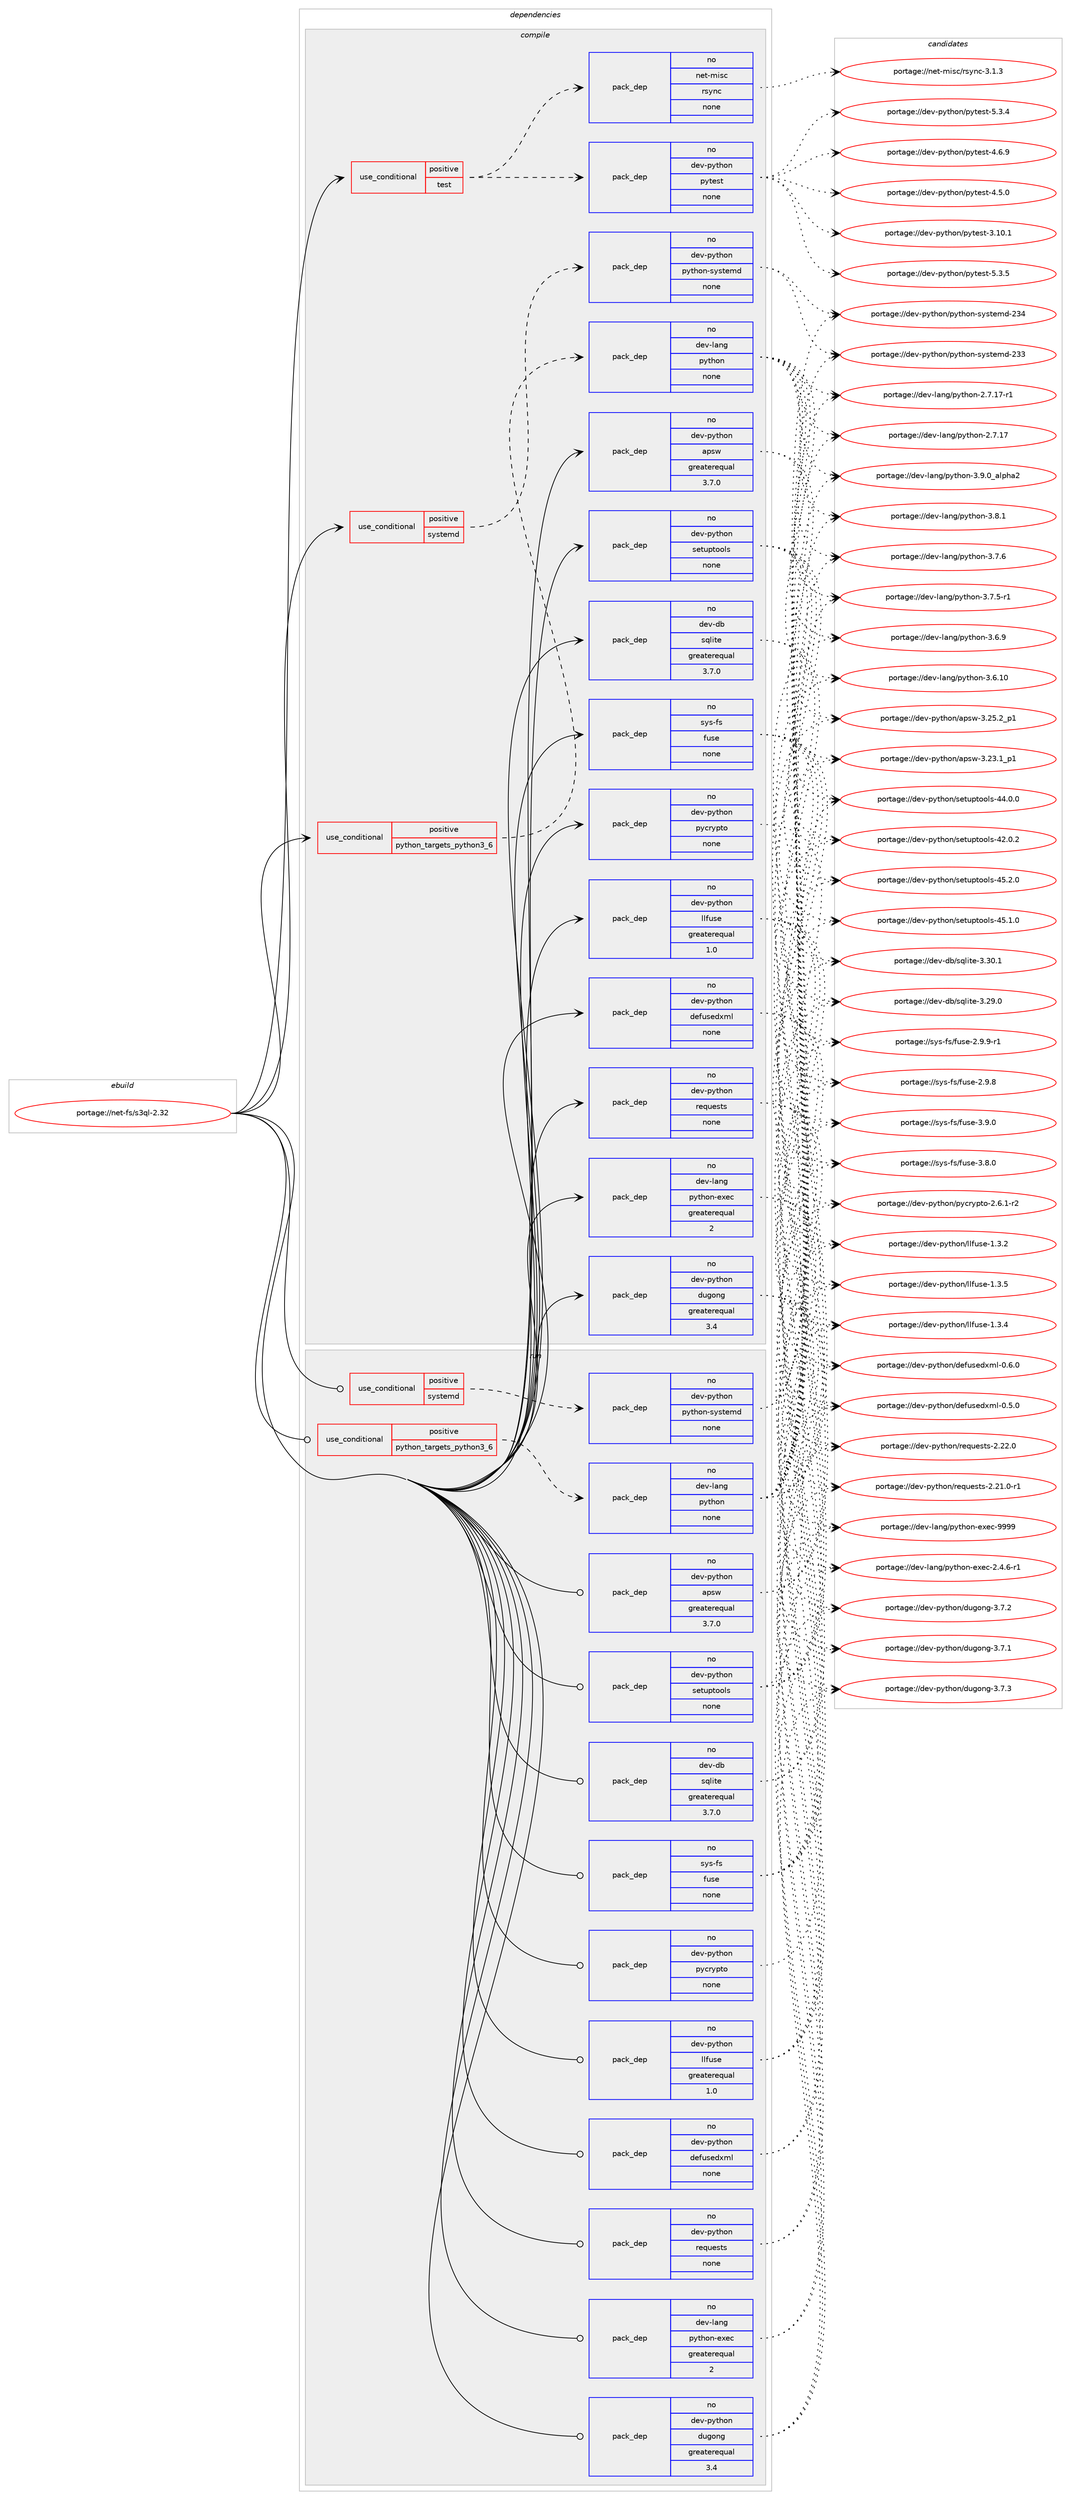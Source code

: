 digraph prolog {

# *************
# Graph options
# *************

newrank=true;
concentrate=true;
compound=true;
graph [rankdir=LR,fontname=Helvetica,fontsize=10,ranksep=1.5];#, ranksep=2.5, nodesep=0.2];
edge  [arrowhead=vee];
node  [fontname=Helvetica,fontsize=10];

# **********
# The ebuild
# **********

subgraph cluster_leftcol {
color=gray;
rank=same;
label=<<i>ebuild</i>>;
id [label="portage://net-fs/s3ql-2.32", color=red, width=4, href="../net-fs/s3ql-2.32.svg"];
}

# ****************
# The dependencies
# ****************

subgraph cluster_midcol {
color=gray;
label=<<i>dependencies</i>>;
subgraph cluster_compile {
fillcolor="#eeeeee";
style=filled;
label=<<i>compile</i>>;
subgraph cond32334 {
dependency147365 [label=<<TABLE BORDER="0" CELLBORDER="1" CELLSPACING="0" CELLPADDING="4"><TR><TD ROWSPAN="3" CELLPADDING="10">use_conditional</TD></TR><TR><TD>positive</TD></TR><TR><TD>python_targets_python3_6</TD></TR></TABLE>>, shape=none, color=red];
subgraph pack112613 {
dependency147366 [label=<<TABLE BORDER="0" CELLBORDER="1" CELLSPACING="0" CELLPADDING="4" WIDTH="220"><TR><TD ROWSPAN="6" CELLPADDING="30">pack_dep</TD></TR><TR><TD WIDTH="110">no</TD></TR><TR><TD>dev-lang</TD></TR><TR><TD>python</TD></TR><TR><TD>none</TD></TR><TR><TD></TD></TR></TABLE>>, shape=none, color=blue];
}
dependency147365:e -> dependency147366:w [weight=20,style="dashed",arrowhead="vee"];
}
id:e -> dependency147365:w [weight=20,style="solid",arrowhead="vee"];
subgraph cond32335 {
dependency147367 [label=<<TABLE BORDER="0" CELLBORDER="1" CELLSPACING="0" CELLPADDING="4"><TR><TD ROWSPAN="3" CELLPADDING="10">use_conditional</TD></TR><TR><TD>positive</TD></TR><TR><TD>systemd</TD></TR></TABLE>>, shape=none, color=red];
subgraph pack112614 {
dependency147368 [label=<<TABLE BORDER="0" CELLBORDER="1" CELLSPACING="0" CELLPADDING="4" WIDTH="220"><TR><TD ROWSPAN="6" CELLPADDING="30">pack_dep</TD></TR><TR><TD WIDTH="110">no</TD></TR><TR><TD>dev-python</TD></TR><TR><TD>python-systemd</TD></TR><TR><TD>none</TD></TR><TR><TD></TD></TR></TABLE>>, shape=none, color=blue];
}
dependency147367:e -> dependency147368:w [weight=20,style="dashed",arrowhead="vee"];
}
id:e -> dependency147367:w [weight=20,style="solid",arrowhead="vee"];
subgraph cond32336 {
dependency147369 [label=<<TABLE BORDER="0" CELLBORDER="1" CELLSPACING="0" CELLPADDING="4"><TR><TD ROWSPAN="3" CELLPADDING="10">use_conditional</TD></TR><TR><TD>positive</TD></TR><TR><TD>test</TD></TR></TABLE>>, shape=none, color=red];
subgraph pack112615 {
dependency147370 [label=<<TABLE BORDER="0" CELLBORDER="1" CELLSPACING="0" CELLPADDING="4" WIDTH="220"><TR><TD ROWSPAN="6" CELLPADDING="30">pack_dep</TD></TR><TR><TD WIDTH="110">no</TD></TR><TR><TD>dev-python</TD></TR><TR><TD>pytest</TD></TR><TR><TD>none</TD></TR><TR><TD></TD></TR></TABLE>>, shape=none, color=blue];
}
dependency147369:e -> dependency147370:w [weight=20,style="dashed",arrowhead="vee"];
subgraph pack112616 {
dependency147371 [label=<<TABLE BORDER="0" CELLBORDER="1" CELLSPACING="0" CELLPADDING="4" WIDTH="220"><TR><TD ROWSPAN="6" CELLPADDING="30">pack_dep</TD></TR><TR><TD WIDTH="110">no</TD></TR><TR><TD>net-misc</TD></TR><TR><TD>rsync</TD></TR><TR><TD>none</TD></TR><TR><TD></TD></TR></TABLE>>, shape=none, color=blue];
}
dependency147369:e -> dependency147371:w [weight=20,style="dashed",arrowhead="vee"];
}
id:e -> dependency147369:w [weight=20,style="solid",arrowhead="vee"];
subgraph pack112617 {
dependency147372 [label=<<TABLE BORDER="0" CELLBORDER="1" CELLSPACING="0" CELLPADDING="4" WIDTH="220"><TR><TD ROWSPAN="6" CELLPADDING="30">pack_dep</TD></TR><TR><TD WIDTH="110">no</TD></TR><TR><TD>dev-db</TD></TR><TR><TD>sqlite</TD></TR><TR><TD>greaterequal</TD></TR><TR><TD>3.7.0</TD></TR></TABLE>>, shape=none, color=blue];
}
id:e -> dependency147372:w [weight=20,style="solid",arrowhead="vee"];
subgraph pack112618 {
dependency147373 [label=<<TABLE BORDER="0" CELLBORDER="1" CELLSPACING="0" CELLPADDING="4" WIDTH="220"><TR><TD ROWSPAN="6" CELLPADDING="30">pack_dep</TD></TR><TR><TD WIDTH="110">no</TD></TR><TR><TD>dev-lang</TD></TR><TR><TD>python-exec</TD></TR><TR><TD>greaterequal</TD></TR><TR><TD>2</TD></TR></TABLE>>, shape=none, color=blue];
}
id:e -> dependency147373:w [weight=20,style="solid",arrowhead="vee"];
subgraph pack112619 {
dependency147374 [label=<<TABLE BORDER="0" CELLBORDER="1" CELLSPACING="0" CELLPADDING="4" WIDTH="220"><TR><TD ROWSPAN="6" CELLPADDING="30">pack_dep</TD></TR><TR><TD WIDTH="110">no</TD></TR><TR><TD>dev-python</TD></TR><TR><TD>apsw</TD></TR><TR><TD>greaterequal</TD></TR><TR><TD>3.7.0</TD></TR></TABLE>>, shape=none, color=blue];
}
id:e -> dependency147374:w [weight=20,style="solid",arrowhead="vee"];
subgraph pack112620 {
dependency147375 [label=<<TABLE BORDER="0" CELLBORDER="1" CELLSPACING="0" CELLPADDING="4" WIDTH="220"><TR><TD ROWSPAN="6" CELLPADDING="30">pack_dep</TD></TR><TR><TD WIDTH="110">no</TD></TR><TR><TD>dev-python</TD></TR><TR><TD>defusedxml</TD></TR><TR><TD>none</TD></TR><TR><TD></TD></TR></TABLE>>, shape=none, color=blue];
}
id:e -> dependency147375:w [weight=20,style="solid",arrowhead="vee"];
subgraph pack112621 {
dependency147376 [label=<<TABLE BORDER="0" CELLBORDER="1" CELLSPACING="0" CELLPADDING="4" WIDTH="220"><TR><TD ROWSPAN="6" CELLPADDING="30">pack_dep</TD></TR><TR><TD WIDTH="110">no</TD></TR><TR><TD>dev-python</TD></TR><TR><TD>dugong</TD></TR><TR><TD>greaterequal</TD></TR><TR><TD>3.4</TD></TR></TABLE>>, shape=none, color=blue];
}
id:e -> dependency147376:w [weight=20,style="solid",arrowhead="vee"];
subgraph pack112622 {
dependency147377 [label=<<TABLE BORDER="0" CELLBORDER="1" CELLSPACING="0" CELLPADDING="4" WIDTH="220"><TR><TD ROWSPAN="6" CELLPADDING="30">pack_dep</TD></TR><TR><TD WIDTH="110">no</TD></TR><TR><TD>dev-python</TD></TR><TR><TD>llfuse</TD></TR><TR><TD>greaterequal</TD></TR><TR><TD>1.0</TD></TR></TABLE>>, shape=none, color=blue];
}
id:e -> dependency147377:w [weight=20,style="solid",arrowhead="vee"];
subgraph pack112623 {
dependency147378 [label=<<TABLE BORDER="0" CELLBORDER="1" CELLSPACING="0" CELLPADDING="4" WIDTH="220"><TR><TD ROWSPAN="6" CELLPADDING="30">pack_dep</TD></TR><TR><TD WIDTH="110">no</TD></TR><TR><TD>dev-python</TD></TR><TR><TD>pycrypto</TD></TR><TR><TD>none</TD></TR><TR><TD></TD></TR></TABLE>>, shape=none, color=blue];
}
id:e -> dependency147378:w [weight=20,style="solid",arrowhead="vee"];
subgraph pack112624 {
dependency147379 [label=<<TABLE BORDER="0" CELLBORDER="1" CELLSPACING="0" CELLPADDING="4" WIDTH="220"><TR><TD ROWSPAN="6" CELLPADDING="30">pack_dep</TD></TR><TR><TD WIDTH="110">no</TD></TR><TR><TD>dev-python</TD></TR><TR><TD>requests</TD></TR><TR><TD>none</TD></TR><TR><TD></TD></TR></TABLE>>, shape=none, color=blue];
}
id:e -> dependency147379:w [weight=20,style="solid",arrowhead="vee"];
subgraph pack112625 {
dependency147380 [label=<<TABLE BORDER="0" CELLBORDER="1" CELLSPACING="0" CELLPADDING="4" WIDTH="220"><TR><TD ROWSPAN="6" CELLPADDING="30">pack_dep</TD></TR><TR><TD WIDTH="110">no</TD></TR><TR><TD>dev-python</TD></TR><TR><TD>setuptools</TD></TR><TR><TD>none</TD></TR><TR><TD></TD></TR></TABLE>>, shape=none, color=blue];
}
id:e -> dependency147380:w [weight=20,style="solid",arrowhead="vee"];
subgraph pack112626 {
dependency147381 [label=<<TABLE BORDER="0" CELLBORDER="1" CELLSPACING="0" CELLPADDING="4" WIDTH="220"><TR><TD ROWSPAN="6" CELLPADDING="30">pack_dep</TD></TR><TR><TD WIDTH="110">no</TD></TR><TR><TD>sys-fs</TD></TR><TR><TD>fuse</TD></TR><TR><TD>none</TD></TR><TR><TD></TD></TR></TABLE>>, shape=none, color=blue];
}
id:e -> dependency147381:w [weight=20,style="solid",arrowhead="vee"];
}
subgraph cluster_compileandrun {
fillcolor="#eeeeee";
style=filled;
label=<<i>compile and run</i>>;
}
subgraph cluster_run {
fillcolor="#eeeeee";
style=filled;
label=<<i>run</i>>;
subgraph cond32337 {
dependency147382 [label=<<TABLE BORDER="0" CELLBORDER="1" CELLSPACING="0" CELLPADDING="4"><TR><TD ROWSPAN="3" CELLPADDING="10">use_conditional</TD></TR><TR><TD>positive</TD></TR><TR><TD>python_targets_python3_6</TD></TR></TABLE>>, shape=none, color=red];
subgraph pack112627 {
dependency147383 [label=<<TABLE BORDER="0" CELLBORDER="1" CELLSPACING="0" CELLPADDING="4" WIDTH="220"><TR><TD ROWSPAN="6" CELLPADDING="30">pack_dep</TD></TR><TR><TD WIDTH="110">no</TD></TR><TR><TD>dev-lang</TD></TR><TR><TD>python</TD></TR><TR><TD>none</TD></TR><TR><TD></TD></TR></TABLE>>, shape=none, color=blue];
}
dependency147382:e -> dependency147383:w [weight=20,style="dashed",arrowhead="vee"];
}
id:e -> dependency147382:w [weight=20,style="solid",arrowhead="odot"];
subgraph cond32338 {
dependency147384 [label=<<TABLE BORDER="0" CELLBORDER="1" CELLSPACING="0" CELLPADDING="4"><TR><TD ROWSPAN="3" CELLPADDING="10">use_conditional</TD></TR><TR><TD>positive</TD></TR><TR><TD>systemd</TD></TR></TABLE>>, shape=none, color=red];
subgraph pack112628 {
dependency147385 [label=<<TABLE BORDER="0" CELLBORDER="1" CELLSPACING="0" CELLPADDING="4" WIDTH="220"><TR><TD ROWSPAN="6" CELLPADDING="30">pack_dep</TD></TR><TR><TD WIDTH="110">no</TD></TR><TR><TD>dev-python</TD></TR><TR><TD>python-systemd</TD></TR><TR><TD>none</TD></TR><TR><TD></TD></TR></TABLE>>, shape=none, color=blue];
}
dependency147384:e -> dependency147385:w [weight=20,style="dashed",arrowhead="vee"];
}
id:e -> dependency147384:w [weight=20,style="solid",arrowhead="odot"];
subgraph pack112629 {
dependency147386 [label=<<TABLE BORDER="0" CELLBORDER="1" CELLSPACING="0" CELLPADDING="4" WIDTH="220"><TR><TD ROWSPAN="6" CELLPADDING="30">pack_dep</TD></TR><TR><TD WIDTH="110">no</TD></TR><TR><TD>dev-db</TD></TR><TR><TD>sqlite</TD></TR><TR><TD>greaterequal</TD></TR><TR><TD>3.7.0</TD></TR></TABLE>>, shape=none, color=blue];
}
id:e -> dependency147386:w [weight=20,style="solid",arrowhead="odot"];
subgraph pack112630 {
dependency147387 [label=<<TABLE BORDER="0" CELLBORDER="1" CELLSPACING="0" CELLPADDING="4" WIDTH="220"><TR><TD ROWSPAN="6" CELLPADDING="30">pack_dep</TD></TR><TR><TD WIDTH="110">no</TD></TR><TR><TD>dev-lang</TD></TR><TR><TD>python-exec</TD></TR><TR><TD>greaterequal</TD></TR><TR><TD>2</TD></TR></TABLE>>, shape=none, color=blue];
}
id:e -> dependency147387:w [weight=20,style="solid",arrowhead="odot"];
subgraph pack112631 {
dependency147388 [label=<<TABLE BORDER="0" CELLBORDER="1" CELLSPACING="0" CELLPADDING="4" WIDTH="220"><TR><TD ROWSPAN="6" CELLPADDING="30">pack_dep</TD></TR><TR><TD WIDTH="110">no</TD></TR><TR><TD>dev-python</TD></TR><TR><TD>apsw</TD></TR><TR><TD>greaterequal</TD></TR><TR><TD>3.7.0</TD></TR></TABLE>>, shape=none, color=blue];
}
id:e -> dependency147388:w [weight=20,style="solid",arrowhead="odot"];
subgraph pack112632 {
dependency147389 [label=<<TABLE BORDER="0" CELLBORDER="1" CELLSPACING="0" CELLPADDING="4" WIDTH="220"><TR><TD ROWSPAN="6" CELLPADDING="30">pack_dep</TD></TR><TR><TD WIDTH="110">no</TD></TR><TR><TD>dev-python</TD></TR><TR><TD>defusedxml</TD></TR><TR><TD>none</TD></TR><TR><TD></TD></TR></TABLE>>, shape=none, color=blue];
}
id:e -> dependency147389:w [weight=20,style="solid",arrowhead="odot"];
subgraph pack112633 {
dependency147390 [label=<<TABLE BORDER="0" CELLBORDER="1" CELLSPACING="0" CELLPADDING="4" WIDTH="220"><TR><TD ROWSPAN="6" CELLPADDING="30">pack_dep</TD></TR><TR><TD WIDTH="110">no</TD></TR><TR><TD>dev-python</TD></TR><TR><TD>dugong</TD></TR><TR><TD>greaterequal</TD></TR><TR><TD>3.4</TD></TR></TABLE>>, shape=none, color=blue];
}
id:e -> dependency147390:w [weight=20,style="solid",arrowhead="odot"];
subgraph pack112634 {
dependency147391 [label=<<TABLE BORDER="0" CELLBORDER="1" CELLSPACING="0" CELLPADDING="4" WIDTH="220"><TR><TD ROWSPAN="6" CELLPADDING="30">pack_dep</TD></TR><TR><TD WIDTH="110">no</TD></TR><TR><TD>dev-python</TD></TR><TR><TD>llfuse</TD></TR><TR><TD>greaterequal</TD></TR><TR><TD>1.0</TD></TR></TABLE>>, shape=none, color=blue];
}
id:e -> dependency147391:w [weight=20,style="solid",arrowhead="odot"];
subgraph pack112635 {
dependency147392 [label=<<TABLE BORDER="0" CELLBORDER="1" CELLSPACING="0" CELLPADDING="4" WIDTH="220"><TR><TD ROWSPAN="6" CELLPADDING="30">pack_dep</TD></TR><TR><TD WIDTH="110">no</TD></TR><TR><TD>dev-python</TD></TR><TR><TD>pycrypto</TD></TR><TR><TD>none</TD></TR><TR><TD></TD></TR></TABLE>>, shape=none, color=blue];
}
id:e -> dependency147392:w [weight=20,style="solid",arrowhead="odot"];
subgraph pack112636 {
dependency147393 [label=<<TABLE BORDER="0" CELLBORDER="1" CELLSPACING="0" CELLPADDING="4" WIDTH="220"><TR><TD ROWSPAN="6" CELLPADDING="30">pack_dep</TD></TR><TR><TD WIDTH="110">no</TD></TR><TR><TD>dev-python</TD></TR><TR><TD>requests</TD></TR><TR><TD>none</TD></TR><TR><TD></TD></TR></TABLE>>, shape=none, color=blue];
}
id:e -> dependency147393:w [weight=20,style="solid",arrowhead="odot"];
subgraph pack112637 {
dependency147394 [label=<<TABLE BORDER="0" CELLBORDER="1" CELLSPACING="0" CELLPADDING="4" WIDTH="220"><TR><TD ROWSPAN="6" CELLPADDING="30">pack_dep</TD></TR><TR><TD WIDTH="110">no</TD></TR><TR><TD>dev-python</TD></TR><TR><TD>setuptools</TD></TR><TR><TD>none</TD></TR><TR><TD></TD></TR></TABLE>>, shape=none, color=blue];
}
id:e -> dependency147394:w [weight=20,style="solid",arrowhead="odot"];
subgraph pack112638 {
dependency147395 [label=<<TABLE BORDER="0" CELLBORDER="1" CELLSPACING="0" CELLPADDING="4" WIDTH="220"><TR><TD ROWSPAN="6" CELLPADDING="30">pack_dep</TD></TR><TR><TD WIDTH="110">no</TD></TR><TR><TD>sys-fs</TD></TR><TR><TD>fuse</TD></TR><TR><TD>none</TD></TR><TR><TD></TD></TR></TABLE>>, shape=none, color=blue];
}
id:e -> dependency147395:w [weight=20,style="solid",arrowhead="odot"];
}
}

# **************
# The candidates
# **************

subgraph cluster_choices {
rank=same;
color=gray;
label=<<i>candidates</i>>;

subgraph choice112613 {
color=black;
nodesep=1;
choice10010111845108971101034711212111610411111045514657464895971081121049750 [label="portage://dev-lang/python-3.9.0_alpha2", color=red, width=4,href="../dev-lang/python-3.9.0_alpha2.svg"];
choice100101118451089711010347112121116104111110455146564649 [label="portage://dev-lang/python-3.8.1", color=red, width=4,href="../dev-lang/python-3.8.1.svg"];
choice100101118451089711010347112121116104111110455146554654 [label="portage://dev-lang/python-3.7.6", color=red, width=4,href="../dev-lang/python-3.7.6.svg"];
choice1001011184510897110103471121211161041111104551465546534511449 [label="portage://dev-lang/python-3.7.5-r1", color=red, width=4,href="../dev-lang/python-3.7.5-r1.svg"];
choice100101118451089711010347112121116104111110455146544657 [label="portage://dev-lang/python-3.6.9", color=red, width=4,href="../dev-lang/python-3.6.9.svg"];
choice10010111845108971101034711212111610411111045514654464948 [label="portage://dev-lang/python-3.6.10", color=red, width=4,href="../dev-lang/python-3.6.10.svg"];
choice100101118451089711010347112121116104111110455046554649554511449 [label="portage://dev-lang/python-2.7.17-r1", color=red, width=4,href="../dev-lang/python-2.7.17-r1.svg"];
choice10010111845108971101034711212111610411111045504655464955 [label="portage://dev-lang/python-2.7.17", color=red, width=4,href="../dev-lang/python-2.7.17.svg"];
dependency147366:e -> choice10010111845108971101034711212111610411111045514657464895971081121049750:w [style=dotted,weight="100"];
dependency147366:e -> choice100101118451089711010347112121116104111110455146564649:w [style=dotted,weight="100"];
dependency147366:e -> choice100101118451089711010347112121116104111110455146554654:w [style=dotted,weight="100"];
dependency147366:e -> choice1001011184510897110103471121211161041111104551465546534511449:w [style=dotted,weight="100"];
dependency147366:e -> choice100101118451089711010347112121116104111110455146544657:w [style=dotted,weight="100"];
dependency147366:e -> choice10010111845108971101034711212111610411111045514654464948:w [style=dotted,weight="100"];
dependency147366:e -> choice100101118451089711010347112121116104111110455046554649554511449:w [style=dotted,weight="100"];
dependency147366:e -> choice10010111845108971101034711212111610411111045504655464955:w [style=dotted,weight="100"];
}
subgraph choice112614 {
color=black;
nodesep=1;
choice10010111845112121116104111110471121211161041111104511512111511610110910045505152 [label="portage://dev-python/python-systemd-234", color=red, width=4,href="../dev-python/python-systemd-234.svg"];
choice10010111845112121116104111110471121211161041111104511512111511610110910045505151 [label="portage://dev-python/python-systemd-233", color=red, width=4,href="../dev-python/python-systemd-233.svg"];
dependency147368:e -> choice10010111845112121116104111110471121211161041111104511512111511610110910045505152:w [style=dotted,weight="100"];
dependency147368:e -> choice10010111845112121116104111110471121211161041111104511512111511610110910045505151:w [style=dotted,weight="100"];
}
subgraph choice112615 {
color=black;
nodesep=1;
choice1001011184511212111610411111047112121116101115116455346514653 [label="portage://dev-python/pytest-5.3.5", color=red, width=4,href="../dev-python/pytest-5.3.5.svg"];
choice1001011184511212111610411111047112121116101115116455346514652 [label="portage://dev-python/pytest-5.3.4", color=red, width=4,href="../dev-python/pytest-5.3.4.svg"];
choice1001011184511212111610411111047112121116101115116455246544657 [label="portage://dev-python/pytest-4.6.9", color=red, width=4,href="../dev-python/pytest-4.6.9.svg"];
choice1001011184511212111610411111047112121116101115116455246534648 [label="portage://dev-python/pytest-4.5.0", color=red, width=4,href="../dev-python/pytest-4.5.0.svg"];
choice100101118451121211161041111104711212111610111511645514649484649 [label="portage://dev-python/pytest-3.10.1", color=red, width=4,href="../dev-python/pytest-3.10.1.svg"];
dependency147370:e -> choice1001011184511212111610411111047112121116101115116455346514653:w [style=dotted,weight="100"];
dependency147370:e -> choice1001011184511212111610411111047112121116101115116455346514652:w [style=dotted,weight="100"];
dependency147370:e -> choice1001011184511212111610411111047112121116101115116455246544657:w [style=dotted,weight="100"];
dependency147370:e -> choice1001011184511212111610411111047112121116101115116455246534648:w [style=dotted,weight="100"];
dependency147370:e -> choice100101118451121211161041111104711212111610111511645514649484649:w [style=dotted,weight="100"];
}
subgraph choice112616 {
color=black;
nodesep=1;
choice11010111645109105115994711411512111099455146494651 [label="portage://net-misc/rsync-3.1.3", color=red, width=4,href="../net-misc/rsync-3.1.3.svg"];
dependency147371:e -> choice11010111645109105115994711411512111099455146494651:w [style=dotted,weight="100"];
}
subgraph choice112617 {
color=black;
nodesep=1;
choice10010111845100984711511310810511610145514651484649 [label="portage://dev-db/sqlite-3.30.1", color=red, width=4,href="../dev-db/sqlite-3.30.1.svg"];
choice10010111845100984711511310810511610145514650574648 [label="portage://dev-db/sqlite-3.29.0", color=red, width=4,href="../dev-db/sqlite-3.29.0.svg"];
dependency147372:e -> choice10010111845100984711511310810511610145514651484649:w [style=dotted,weight="100"];
dependency147372:e -> choice10010111845100984711511310810511610145514650574648:w [style=dotted,weight="100"];
}
subgraph choice112618 {
color=black;
nodesep=1;
choice10010111845108971101034711212111610411111045101120101994557575757 [label="portage://dev-lang/python-exec-9999", color=red, width=4,href="../dev-lang/python-exec-9999.svg"];
choice10010111845108971101034711212111610411111045101120101994550465246544511449 [label="portage://dev-lang/python-exec-2.4.6-r1", color=red, width=4,href="../dev-lang/python-exec-2.4.6-r1.svg"];
dependency147373:e -> choice10010111845108971101034711212111610411111045101120101994557575757:w [style=dotted,weight="100"];
dependency147373:e -> choice10010111845108971101034711212111610411111045101120101994550465246544511449:w [style=dotted,weight="100"];
}
subgraph choice112619 {
color=black;
nodesep=1;
choice100101118451121211161041111104797112115119455146505346509511249 [label="portage://dev-python/apsw-3.25.2_p1", color=red, width=4,href="../dev-python/apsw-3.25.2_p1.svg"];
choice100101118451121211161041111104797112115119455146505146499511249 [label="portage://dev-python/apsw-3.23.1_p1", color=red, width=4,href="../dev-python/apsw-3.23.1_p1.svg"];
dependency147374:e -> choice100101118451121211161041111104797112115119455146505346509511249:w [style=dotted,weight="100"];
dependency147374:e -> choice100101118451121211161041111104797112115119455146505146499511249:w [style=dotted,weight="100"];
}
subgraph choice112620 {
color=black;
nodesep=1;
choice1001011184511212111610411111047100101102117115101100120109108454846544648 [label="portage://dev-python/defusedxml-0.6.0", color=red, width=4,href="../dev-python/defusedxml-0.6.0.svg"];
choice1001011184511212111610411111047100101102117115101100120109108454846534648 [label="portage://dev-python/defusedxml-0.5.0", color=red, width=4,href="../dev-python/defusedxml-0.5.0.svg"];
dependency147375:e -> choice1001011184511212111610411111047100101102117115101100120109108454846544648:w [style=dotted,weight="100"];
dependency147375:e -> choice1001011184511212111610411111047100101102117115101100120109108454846534648:w [style=dotted,weight="100"];
}
subgraph choice112621 {
color=black;
nodesep=1;
choice1001011184511212111610411111047100117103111110103455146554651 [label="portage://dev-python/dugong-3.7.3", color=red, width=4,href="../dev-python/dugong-3.7.3.svg"];
choice1001011184511212111610411111047100117103111110103455146554650 [label="portage://dev-python/dugong-3.7.2", color=red, width=4,href="../dev-python/dugong-3.7.2.svg"];
choice1001011184511212111610411111047100117103111110103455146554649 [label="portage://dev-python/dugong-3.7.1", color=red, width=4,href="../dev-python/dugong-3.7.1.svg"];
dependency147376:e -> choice1001011184511212111610411111047100117103111110103455146554651:w [style=dotted,weight="100"];
dependency147376:e -> choice1001011184511212111610411111047100117103111110103455146554650:w [style=dotted,weight="100"];
dependency147376:e -> choice1001011184511212111610411111047100117103111110103455146554649:w [style=dotted,weight="100"];
}
subgraph choice112622 {
color=black;
nodesep=1;
choice1001011184511212111610411111047108108102117115101454946514653 [label="portage://dev-python/llfuse-1.3.5", color=red, width=4,href="../dev-python/llfuse-1.3.5.svg"];
choice1001011184511212111610411111047108108102117115101454946514652 [label="portage://dev-python/llfuse-1.3.4", color=red, width=4,href="../dev-python/llfuse-1.3.4.svg"];
choice1001011184511212111610411111047108108102117115101454946514650 [label="portage://dev-python/llfuse-1.3.2", color=red, width=4,href="../dev-python/llfuse-1.3.2.svg"];
dependency147377:e -> choice1001011184511212111610411111047108108102117115101454946514653:w [style=dotted,weight="100"];
dependency147377:e -> choice1001011184511212111610411111047108108102117115101454946514652:w [style=dotted,weight="100"];
dependency147377:e -> choice1001011184511212111610411111047108108102117115101454946514650:w [style=dotted,weight="100"];
}
subgraph choice112623 {
color=black;
nodesep=1;
choice1001011184511212111610411111047112121991141211121161114550465446494511450 [label="portage://dev-python/pycrypto-2.6.1-r2", color=red, width=4,href="../dev-python/pycrypto-2.6.1-r2.svg"];
dependency147378:e -> choice1001011184511212111610411111047112121991141211121161114550465446494511450:w [style=dotted,weight="100"];
}
subgraph choice112624 {
color=black;
nodesep=1;
choice100101118451121211161041111104711410111311710111511611545504650504648 [label="portage://dev-python/requests-2.22.0", color=red, width=4,href="../dev-python/requests-2.22.0.svg"];
choice1001011184511212111610411111047114101113117101115116115455046504946484511449 [label="portage://dev-python/requests-2.21.0-r1", color=red, width=4,href="../dev-python/requests-2.21.0-r1.svg"];
dependency147379:e -> choice100101118451121211161041111104711410111311710111511611545504650504648:w [style=dotted,weight="100"];
dependency147379:e -> choice1001011184511212111610411111047114101113117101115116115455046504946484511449:w [style=dotted,weight="100"];
}
subgraph choice112625 {
color=black;
nodesep=1;
choice100101118451121211161041111104711510111611711211611111110811545525346504648 [label="portage://dev-python/setuptools-45.2.0", color=red, width=4,href="../dev-python/setuptools-45.2.0.svg"];
choice100101118451121211161041111104711510111611711211611111110811545525346494648 [label="portage://dev-python/setuptools-45.1.0", color=red, width=4,href="../dev-python/setuptools-45.1.0.svg"];
choice100101118451121211161041111104711510111611711211611111110811545525246484648 [label="portage://dev-python/setuptools-44.0.0", color=red, width=4,href="../dev-python/setuptools-44.0.0.svg"];
choice100101118451121211161041111104711510111611711211611111110811545525046484650 [label="portage://dev-python/setuptools-42.0.2", color=red, width=4,href="../dev-python/setuptools-42.0.2.svg"];
dependency147380:e -> choice100101118451121211161041111104711510111611711211611111110811545525346504648:w [style=dotted,weight="100"];
dependency147380:e -> choice100101118451121211161041111104711510111611711211611111110811545525346494648:w [style=dotted,weight="100"];
dependency147380:e -> choice100101118451121211161041111104711510111611711211611111110811545525246484648:w [style=dotted,weight="100"];
dependency147380:e -> choice100101118451121211161041111104711510111611711211611111110811545525046484650:w [style=dotted,weight="100"];
}
subgraph choice112626 {
color=black;
nodesep=1;
choice1151211154510211547102117115101455146574648 [label="portage://sys-fs/fuse-3.9.0", color=red, width=4,href="../sys-fs/fuse-3.9.0.svg"];
choice1151211154510211547102117115101455146564648 [label="portage://sys-fs/fuse-3.8.0", color=red, width=4,href="../sys-fs/fuse-3.8.0.svg"];
choice11512111545102115471021171151014550465746574511449 [label="portage://sys-fs/fuse-2.9.9-r1", color=red, width=4,href="../sys-fs/fuse-2.9.9-r1.svg"];
choice1151211154510211547102117115101455046574656 [label="portage://sys-fs/fuse-2.9.8", color=red, width=4,href="../sys-fs/fuse-2.9.8.svg"];
dependency147381:e -> choice1151211154510211547102117115101455146574648:w [style=dotted,weight="100"];
dependency147381:e -> choice1151211154510211547102117115101455146564648:w [style=dotted,weight="100"];
dependency147381:e -> choice11512111545102115471021171151014550465746574511449:w [style=dotted,weight="100"];
dependency147381:e -> choice1151211154510211547102117115101455046574656:w [style=dotted,weight="100"];
}
subgraph choice112627 {
color=black;
nodesep=1;
choice10010111845108971101034711212111610411111045514657464895971081121049750 [label="portage://dev-lang/python-3.9.0_alpha2", color=red, width=4,href="../dev-lang/python-3.9.0_alpha2.svg"];
choice100101118451089711010347112121116104111110455146564649 [label="portage://dev-lang/python-3.8.1", color=red, width=4,href="../dev-lang/python-3.8.1.svg"];
choice100101118451089711010347112121116104111110455146554654 [label="portage://dev-lang/python-3.7.6", color=red, width=4,href="../dev-lang/python-3.7.6.svg"];
choice1001011184510897110103471121211161041111104551465546534511449 [label="portage://dev-lang/python-3.7.5-r1", color=red, width=4,href="../dev-lang/python-3.7.5-r1.svg"];
choice100101118451089711010347112121116104111110455146544657 [label="portage://dev-lang/python-3.6.9", color=red, width=4,href="../dev-lang/python-3.6.9.svg"];
choice10010111845108971101034711212111610411111045514654464948 [label="portage://dev-lang/python-3.6.10", color=red, width=4,href="../dev-lang/python-3.6.10.svg"];
choice100101118451089711010347112121116104111110455046554649554511449 [label="portage://dev-lang/python-2.7.17-r1", color=red, width=4,href="../dev-lang/python-2.7.17-r1.svg"];
choice10010111845108971101034711212111610411111045504655464955 [label="portage://dev-lang/python-2.7.17", color=red, width=4,href="../dev-lang/python-2.7.17.svg"];
dependency147383:e -> choice10010111845108971101034711212111610411111045514657464895971081121049750:w [style=dotted,weight="100"];
dependency147383:e -> choice100101118451089711010347112121116104111110455146564649:w [style=dotted,weight="100"];
dependency147383:e -> choice100101118451089711010347112121116104111110455146554654:w [style=dotted,weight="100"];
dependency147383:e -> choice1001011184510897110103471121211161041111104551465546534511449:w [style=dotted,weight="100"];
dependency147383:e -> choice100101118451089711010347112121116104111110455146544657:w [style=dotted,weight="100"];
dependency147383:e -> choice10010111845108971101034711212111610411111045514654464948:w [style=dotted,weight="100"];
dependency147383:e -> choice100101118451089711010347112121116104111110455046554649554511449:w [style=dotted,weight="100"];
dependency147383:e -> choice10010111845108971101034711212111610411111045504655464955:w [style=dotted,weight="100"];
}
subgraph choice112628 {
color=black;
nodesep=1;
choice10010111845112121116104111110471121211161041111104511512111511610110910045505152 [label="portage://dev-python/python-systemd-234", color=red, width=4,href="../dev-python/python-systemd-234.svg"];
choice10010111845112121116104111110471121211161041111104511512111511610110910045505151 [label="portage://dev-python/python-systemd-233", color=red, width=4,href="../dev-python/python-systemd-233.svg"];
dependency147385:e -> choice10010111845112121116104111110471121211161041111104511512111511610110910045505152:w [style=dotted,weight="100"];
dependency147385:e -> choice10010111845112121116104111110471121211161041111104511512111511610110910045505151:w [style=dotted,weight="100"];
}
subgraph choice112629 {
color=black;
nodesep=1;
choice10010111845100984711511310810511610145514651484649 [label="portage://dev-db/sqlite-3.30.1", color=red, width=4,href="../dev-db/sqlite-3.30.1.svg"];
choice10010111845100984711511310810511610145514650574648 [label="portage://dev-db/sqlite-3.29.0", color=red, width=4,href="../dev-db/sqlite-3.29.0.svg"];
dependency147386:e -> choice10010111845100984711511310810511610145514651484649:w [style=dotted,weight="100"];
dependency147386:e -> choice10010111845100984711511310810511610145514650574648:w [style=dotted,weight="100"];
}
subgraph choice112630 {
color=black;
nodesep=1;
choice10010111845108971101034711212111610411111045101120101994557575757 [label="portage://dev-lang/python-exec-9999", color=red, width=4,href="../dev-lang/python-exec-9999.svg"];
choice10010111845108971101034711212111610411111045101120101994550465246544511449 [label="portage://dev-lang/python-exec-2.4.6-r1", color=red, width=4,href="../dev-lang/python-exec-2.4.6-r1.svg"];
dependency147387:e -> choice10010111845108971101034711212111610411111045101120101994557575757:w [style=dotted,weight="100"];
dependency147387:e -> choice10010111845108971101034711212111610411111045101120101994550465246544511449:w [style=dotted,weight="100"];
}
subgraph choice112631 {
color=black;
nodesep=1;
choice100101118451121211161041111104797112115119455146505346509511249 [label="portage://dev-python/apsw-3.25.2_p1", color=red, width=4,href="../dev-python/apsw-3.25.2_p1.svg"];
choice100101118451121211161041111104797112115119455146505146499511249 [label="portage://dev-python/apsw-3.23.1_p1", color=red, width=4,href="../dev-python/apsw-3.23.1_p1.svg"];
dependency147388:e -> choice100101118451121211161041111104797112115119455146505346509511249:w [style=dotted,weight="100"];
dependency147388:e -> choice100101118451121211161041111104797112115119455146505146499511249:w [style=dotted,weight="100"];
}
subgraph choice112632 {
color=black;
nodesep=1;
choice1001011184511212111610411111047100101102117115101100120109108454846544648 [label="portage://dev-python/defusedxml-0.6.0", color=red, width=4,href="../dev-python/defusedxml-0.6.0.svg"];
choice1001011184511212111610411111047100101102117115101100120109108454846534648 [label="portage://dev-python/defusedxml-0.5.0", color=red, width=4,href="../dev-python/defusedxml-0.5.0.svg"];
dependency147389:e -> choice1001011184511212111610411111047100101102117115101100120109108454846544648:w [style=dotted,weight="100"];
dependency147389:e -> choice1001011184511212111610411111047100101102117115101100120109108454846534648:w [style=dotted,weight="100"];
}
subgraph choice112633 {
color=black;
nodesep=1;
choice1001011184511212111610411111047100117103111110103455146554651 [label="portage://dev-python/dugong-3.7.3", color=red, width=4,href="../dev-python/dugong-3.7.3.svg"];
choice1001011184511212111610411111047100117103111110103455146554650 [label="portage://dev-python/dugong-3.7.2", color=red, width=4,href="../dev-python/dugong-3.7.2.svg"];
choice1001011184511212111610411111047100117103111110103455146554649 [label="portage://dev-python/dugong-3.7.1", color=red, width=4,href="../dev-python/dugong-3.7.1.svg"];
dependency147390:e -> choice1001011184511212111610411111047100117103111110103455146554651:w [style=dotted,weight="100"];
dependency147390:e -> choice1001011184511212111610411111047100117103111110103455146554650:w [style=dotted,weight="100"];
dependency147390:e -> choice1001011184511212111610411111047100117103111110103455146554649:w [style=dotted,weight="100"];
}
subgraph choice112634 {
color=black;
nodesep=1;
choice1001011184511212111610411111047108108102117115101454946514653 [label="portage://dev-python/llfuse-1.3.5", color=red, width=4,href="../dev-python/llfuse-1.3.5.svg"];
choice1001011184511212111610411111047108108102117115101454946514652 [label="portage://dev-python/llfuse-1.3.4", color=red, width=4,href="../dev-python/llfuse-1.3.4.svg"];
choice1001011184511212111610411111047108108102117115101454946514650 [label="portage://dev-python/llfuse-1.3.2", color=red, width=4,href="../dev-python/llfuse-1.3.2.svg"];
dependency147391:e -> choice1001011184511212111610411111047108108102117115101454946514653:w [style=dotted,weight="100"];
dependency147391:e -> choice1001011184511212111610411111047108108102117115101454946514652:w [style=dotted,weight="100"];
dependency147391:e -> choice1001011184511212111610411111047108108102117115101454946514650:w [style=dotted,weight="100"];
}
subgraph choice112635 {
color=black;
nodesep=1;
choice1001011184511212111610411111047112121991141211121161114550465446494511450 [label="portage://dev-python/pycrypto-2.6.1-r2", color=red, width=4,href="../dev-python/pycrypto-2.6.1-r2.svg"];
dependency147392:e -> choice1001011184511212111610411111047112121991141211121161114550465446494511450:w [style=dotted,weight="100"];
}
subgraph choice112636 {
color=black;
nodesep=1;
choice100101118451121211161041111104711410111311710111511611545504650504648 [label="portage://dev-python/requests-2.22.0", color=red, width=4,href="../dev-python/requests-2.22.0.svg"];
choice1001011184511212111610411111047114101113117101115116115455046504946484511449 [label="portage://dev-python/requests-2.21.0-r1", color=red, width=4,href="../dev-python/requests-2.21.0-r1.svg"];
dependency147393:e -> choice100101118451121211161041111104711410111311710111511611545504650504648:w [style=dotted,weight="100"];
dependency147393:e -> choice1001011184511212111610411111047114101113117101115116115455046504946484511449:w [style=dotted,weight="100"];
}
subgraph choice112637 {
color=black;
nodesep=1;
choice100101118451121211161041111104711510111611711211611111110811545525346504648 [label="portage://dev-python/setuptools-45.2.0", color=red, width=4,href="../dev-python/setuptools-45.2.0.svg"];
choice100101118451121211161041111104711510111611711211611111110811545525346494648 [label="portage://dev-python/setuptools-45.1.0", color=red, width=4,href="../dev-python/setuptools-45.1.0.svg"];
choice100101118451121211161041111104711510111611711211611111110811545525246484648 [label="portage://dev-python/setuptools-44.0.0", color=red, width=4,href="../dev-python/setuptools-44.0.0.svg"];
choice100101118451121211161041111104711510111611711211611111110811545525046484650 [label="portage://dev-python/setuptools-42.0.2", color=red, width=4,href="../dev-python/setuptools-42.0.2.svg"];
dependency147394:e -> choice100101118451121211161041111104711510111611711211611111110811545525346504648:w [style=dotted,weight="100"];
dependency147394:e -> choice100101118451121211161041111104711510111611711211611111110811545525346494648:w [style=dotted,weight="100"];
dependency147394:e -> choice100101118451121211161041111104711510111611711211611111110811545525246484648:w [style=dotted,weight="100"];
dependency147394:e -> choice100101118451121211161041111104711510111611711211611111110811545525046484650:w [style=dotted,weight="100"];
}
subgraph choice112638 {
color=black;
nodesep=1;
choice1151211154510211547102117115101455146574648 [label="portage://sys-fs/fuse-3.9.0", color=red, width=4,href="../sys-fs/fuse-3.9.0.svg"];
choice1151211154510211547102117115101455146564648 [label="portage://sys-fs/fuse-3.8.0", color=red, width=4,href="../sys-fs/fuse-3.8.0.svg"];
choice11512111545102115471021171151014550465746574511449 [label="portage://sys-fs/fuse-2.9.9-r1", color=red, width=4,href="../sys-fs/fuse-2.9.9-r1.svg"];
choice1151211154510211547102117115101455046574656 [label="portage://sys-fs/fuse-2.9.8", color=red, width=4,href="../sys-fs/fuse-2.9.8.svg"];
dependency147395:e -> choice1151211154510211547102117115101455146574648:w [style=dotted,weight="100"];
dependency147395:e -> choice1151211154510211547102117115101455146564648:w [style=dotted,weight="100"];
dependency147395:e -> choice11512111545102115471021171151014550465746574511449:w [style=dotted,weight="100"];
dependency147395:e -> choice1151211154510211547102117115101455046574656:w [style=dotted,weight="100"];
}
}

}
